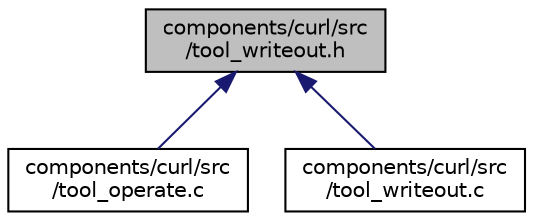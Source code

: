 digraph "components/curl/src/tool_writeout.h"
{
  edge [fontname="Helvetica",fontsize="10",labelfontname="Helvetica",labelfontsize="10"];
  node [fontname="Helvetica",fontsize="10",shape=record];
  Node23 [label="components/curl/src\l/tool_writeout.h",height=0.2,width=0.4,color="black", fillcolor="grey75", style="filled", fontcolor="black"];
  Node23 -> Node24 [dir="back",color="midnightblue",fontsize="10",style="solid",fontname="Helvetica"];
  Node24 [label="components/curl/src\l/tool_operate.c",height=0.2,width=0.4,color="black", fillcolor="white", style="filled",URL="$tool__operate_8c.html"];
  Node23 -> Node25 [dir="back",color="midnightblue",fontsize="10",style="solid",fontname="Helvetica"];
  Node25 [label="components/curl/src\l/tool_writeout.c",height=0.2,width=0.4,color="black", fillcolor="white", style="filled",URL="$tool__writeout_8c.html"];
}
